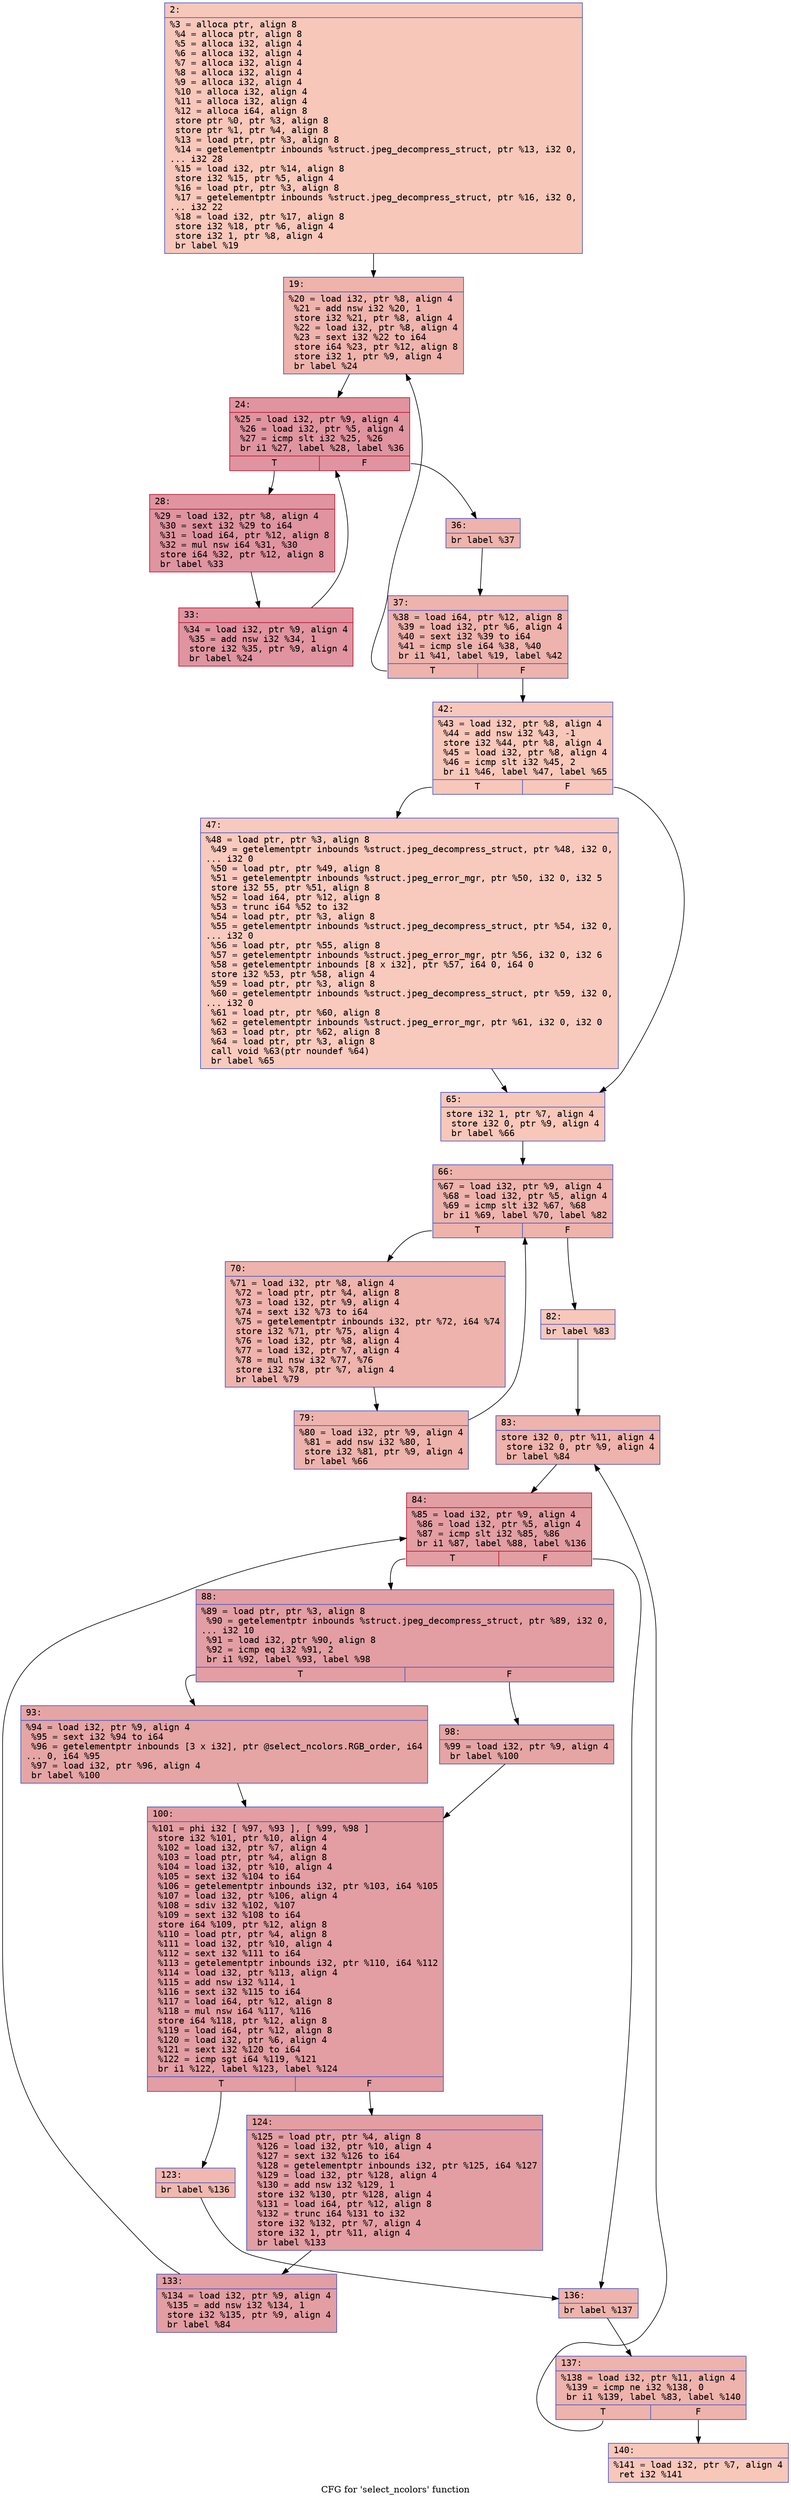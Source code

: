 digraph "CFG for 'select_ncolors' function" {
	label="CFG for 'select_ncolors' function";

	Node0x600002355860 [shape=record,color="#3d50c3ff", style=filled, fillcolor="#ec7f6370" fontname="Courier",label="{2:\l|  %3 = alloca ptr, align 8\l  %4 = alloca ptr, align 8\l  %5 = alloca i32, align 4\l  %6 = alloca i32, align 4\l  %7 = alloca i32, align 4\l  %8 = alloca i32, align 4\l  %9 = alloca i32, align 4\l  %10 = alloca i32, align 4\l  %11 = alloca i32, align 4\l  %12 = alloca i64, align 8\l  store ptr %0, ptr %3, align 8\l  store ptr %1, ptr %4, align 8\l  %13 = load ptr, ptr %3, align 8\l  %14 = getelementptr inbounds %struct.jpeg_decompress_struct, ptr %13, i32 0,\l... i32 28\l  %15 = load i32, ptr %14, align 8\l  store i32 %15, ptr %5, align 4\l  %16 = load ptr, ptr %3, align 8\l  %17 = getelementptr inbounds %struct.jpeg_decompress_struct, ptr %16, i32 0,\l... i32 22\l  %18 = load i32, ptr %17, align 8\l  store i32 %18, ptr %6, align 4\l  store i32 1, ptr %8, align 4\l  br label %19\l}"];
	Node0x600002355860 -> Node0x6000023558b0[tooltip="2 -> 19\nProbability 100.00%" ];
	Node0x6000023558b0 [shape=record,color="#3d50c3ff", style=filled, fillcolor="#d6524470" fontname="Courier",label="{19:\l|  %20 = load i32, ptr %8, align 4\l  %21 = add nsw i32 %20, 1\l  store i32 %21, ptr %8, align 4\l  %22 = load i32, ptr %8, align 4\l  %23 = sext i32 %22 to i64\l  store i64 %23, ptr %12, align 8\l  store i32 1, ptr %9, align 4\l  br label %24\l}"];
	Node0x6000023558b0 -> Node0x600002355900[tooltip="19 -> 24\nProbability 100.00%" ];
	Node0x600002355900 [shape=record,color="#b70d28ff", style=filled, fillcolor="#b70d2870" fontname="Courier",label="{24:\l|  %25 = load i32, ptr %9, align 4\l  %26 = load i32, ptr %5, align 4\l  %27 = icmp slt i32 %25, %26\l  br i1 %27, label %28, label %36\l|{<s0>T|<s1>F}}"];
	Node0x600002355900:s0 -> Node0x600002355950[tooltip="24 -> 28\nProbability 96.88%" ];
	Node0x600002355900:s1 -> Node0x6000023559f0[tooltip="24 -> 36\nProbability 3.12%" ];
	Node0x600002355950 [shape=record,color="#b70d28ff", style=filled, fillcolor="#b70d2870" fontname="Courier",label="{28:\l|  %29 = load i32, ptr %8, align 4\l  %30 = sext i32 %29 to i64\l  %31 = load i64, ptr %12, align 8\l  %32 = mul nsw i64 %31, %30\l  store i64 %32, ptr %12, align 8\l  br label %33\l}"];
	Node0x600002355950 -> Node0x6000023559a0[tooltip="28 -> 33\nProbability 100.00%" ];
	Node0x6000023559a0 [shape=record,color="#b70d28ff", style=filled, fillcolor="#b70d2870" fontname="Courier",label="{33:\l|  %34 = load i32, ptr %9, align 4\l  %35 = add nsw i32 %34, 1\l  store i32 %35, ptr %9, align 4\l  br label %24\l}"];
	Node0x6000023559a0 -> Node0x600002355900[tooltip="33 -> 24\nProbability 100.00%" ];
	Node0x6000023559f0 [shape=record,color="#3d50c3ff", style=filled, fillcolor="#d6524470" fontname="Courier",label="{36:\l|  br label %37\l}"];
	Node0x6000023559f0 -> Node0x600002355a40[tooltip="36 -> 37\nProbability 100.00%" ];
	Node0x600002355a40 [shape=record,color="#3d50c3ff", style=filled, fillcolor="#d6524470" fontname="Courier",label="{37:\l|  %38 = load i64, ptr %12, align 8\l  %39 = load i32, ptr %6, align 4\l  %40 = sext i32 %39 to i64\l  %41 = icmp sle i64 %38, %40\l  br i1 %41, label %19, label %42\l|{<s0>T|<s1>F}}"];
	Node0x600002355a40:s0 -> Node0x6000023558b0[tooltip="37 -> 19\nProbability 96.88%" ];
	Node0x600002355a40:s1 -> Node0x600002355a90[tooltip="37 -> 42\nProbability 3.12%" ];
	Node0x600002355a90 [shape=record,color="#3d50c3ff", style=filled, fillcolor="#ec7f6370" fontname="Courier",label="{42:\l|  %43 = load i32, ptr %8, align 4\l  %44 = add nsw i32 %43, -1\l  store i32 %44, ptr %8, align 4\l  %45 = load i32, ptr %8, align 4\l  %46 = icmp slt i32 %45, 2\l  br i1 %46, label %47, label %65\l|{<s0>T|<s1>F}}"];
	Node0x600002355a90:s0 -> Node0x600002355ae0[tooltip="42 -> 47\nProbability 50.00%" ];
	Node0x600002355a90:s1 -> Node0x600002355b30[tooltip="42 -> 65\nProbability 50.00%" ];
	Node0x600002355ae0 [shape=record,color="#3d50c3ff", style=filled, fillcolor="#ef886b70" fontname="Courier",label="{47:\l|  %48 = load ptr, ptr %3, align 8\l  %49 = getelementptr inbounds %struct.jpeg_decompress_struct, ptr %48, i32 0,\l... i32 0\l  %50 = load ptr, ptr %49, align 8\l  %51 = getelementptr inbounds %struct.jpeg_error_mgr, ptr %50, i32 0, i32 5\l  store i32 55, ptr %51, align 8\l  %52 = load i64, ptr %12, align 8\l  %53 = trunc i64 %52 to i32\l  %54 = load ptr, ptr %3, align 8\l  %55 = getelementptr inbounds %struct.jpeg_decompress_struct, ptr %54, i32 0,\l... i32 0\l  %56 = load ptr, ptr %55, align 8\l  %57 = getelementptr inbounds %struct.jpeg_error_mgr, ptr %56, i32 0, i32 6\l  %58 = getelementptr inbounds [8 x i32], ptr %57, i64 0, i64 0\l  store i32 %53, ptr %58, align 4\l  %59 = load ptr, ptr %3, align 8\l  %60 = getelementptr inbounds %struct.jpeg_decompress_struct, ptr %59, i32 0,\l... i32 0\l  %61 = load ptr, ptr %60, align 8\l  %62 = getelementptr inbounds %struct.jpeg_error_mgr, ptr %61, i32 0, i32 0\l  %63 = load ptr, ptr %62, align 8\l  %64 = load ptr, ptr %3, align 8\l  call void %63(ptr noundef %64)\l  br label %65\l}"];
	Node0x600002355ae0 -> Node0x600002355b30[tooltip="47 -> 65\nProbability 100.00%" ];
	Node0x600002355b30 [shape=record,color="#3d50c3ff", style=filled, fillcolor="#ec7f6370" fontname="Courier",label="{65:\l|  store i32 1, ptr %7, align 4\l  store i32 0, ptr %9, align 4\l  br label %66\l}"];
	Node0x600002355b30 -> Node0x600002355b80[tooltip="65 -> 66\nProbability 100.00%" ];
	Node0x600002355b80 [shape=record,color="#3d50c3ff", style=filled, fillcolor="#d6524470" fontname="Courier",label="{66:\l|  %67 = load i32, ptr %9, align 4\l  %68 = load i32, ptr %5, align 4\l  %69 = icmp slt i32 %67, %68\l  br i1 %69, label %70, label %82\l|{<s0>T|<s1>F}}"];
	Node0x600002355b80:s0 -> Node0x600002355bd0[tooltip="66 -> 70\nProbability 96.88%" ];
	Node0x600002355b80:s1 -> Node0x600002355c70[tooltip="66 -> 82\nProbability 3.12%" ];
	Node0x600002355bd0 [shape=record,color="#3d50c3ff", style=filled, fillcolor="#d6524470" fontname="Courier",label="{70:\l|  %71 = load i32, ptr %8, align 4\l  %72 = load ptr, ptr %4, align 8\l  %73 = load i32, ptr %9, align 4\l  %74 = sext i32 %73 to i64\l  %75 = getelementptr inbounds i32, ptr %72, i64 %74\l  store i32 %71, ptr %75, align 4\l  %76 = load i32, ptr %8, align 4\l  %77 = load i32, ptr %7, align 4\l  %78 = mul nsw i32 %77, %76\l  store i32 %78, ptr %7, align 4\l  br label %79\l}"];
	Node0x600002355bd0 -> Node0x600002355c20[tooltip="70 -> 79\nProbability 100.00%" ];
	Node0x600002355c20 [shape=record,color="#3d50c3ff", style=filled, fillcolor="#d6524470" fontname="Courier",label="{79:\l|  %80 = load i32, ptr %9, align 4\l  %81 = add nsw i32 %80, 1\l  store i32 %81, ptr %9, align 4\l  br label %66\l}"];
	Node0x600002355c20 -> Node0x600002355b80[tooltip="79 -> 66\nProbability 100.00%" ];
	Node0x600002355c70 [shape=record,color="#3d50c3ff", style=filled, fillcolor="#ec7f6370" fontname="Courier",label="{82:\l|  br label %83\l}"];
	Node0x600002355c70 -> Node0x600002355cc0[tooltip="82 -> 83\nProbability 100.00%" ];
	Node0x600002355cc0 [shape=record,color="#3d50c3ff", style=filled, fillcolor="#d6524470" fontname="Courier",label="{83:\l|  store i32 0, ptr %11, align 4\l  store i32 0, ptr %9, align 4\l  br label %84\l}"];
	Node0x600002355cc0 -> Node0x600002355d10[tooltip="83 -> 84\nProbability 100.00%" ];
	Node0x600002355d10 [shape=record,color="#b70d28ff", style=filled, fillcolor="#be242e70" fontname="Courier",label="{84:\l|  %85 = load i32, ptr %9, align 4\l  %86 = load i32, ptr %5, align 4\l  %87 = icmp slt i32 %85, %86\l  br i1 %87, label %88, label %136\l|{<s0>T|<s1>F}}"];
	Node0x600002355d10:s0 -> Node0x600002355d60[tooltip="84 -> 88\nProbability 96.88%" ];
	Node0x600002355d10:s1 -> Node0x600002355f90[tooltip="84 -> 136\nProbability 3.12%" ];
	Node0x600002355d60 [shape=record,color="#3d50c3ff", style=filled, fillcolor="#be242e70" fontname="Courier",label="{88:\l|  %89 = load ptr, ptr %3, align 8\l  %90 = getelementptr inbounds %struct.jpeg_decompress_struct, ptr %89, i32 0,\l... i32 10\l  %91 = load i32, ptr %90, align 8\l  %92 = icmp eq i32 %91, 2\l  br i1 %92, label %93, label %98\l|{<s0>T|<s1>F}}"];
	Node0x600002355d60:s0 -> Node0x600002355db0[tooltip="88 -> 93\nProbability 50.00%" ];
	Node0x600002355d60:s1 -> Node0x600002355e00[tooltip="88 -> 98\nProbability 50.00%" ];
	Node0x600002355db0 [shape=record,color="#3d50c3ff", style=filled, fillcolor="#c5333470" fontname="Courier",label="{93:\l|  %94 = load i32, ptr %9, align 4\l  %95 = sext i32 %94 to i64\l  %96 = getelementptr inbounds [3 x i32], ptr @select_ncolors.RGB_order, i64\l... 0, i64 %95\l  %97 = load i32, ptr %96, align 4\l  br label %100\l}"];
	Node0x600002355db0 -> Node0x600002355e50[tooltip="93 -> 100\nProbability 100.00%" ];
	Node0x600002355e00 [shape=record,color="#3d50c3ff", style=filled, fillcolor="#c5333470" fontname="Courier",label="{98:\l|  %99 = load i32, ptr %9, align 4\l  br label %100\l}"];
	Node0x600002355e00 -> Node0x600002355e50[tooltip="98 -> 100\nProbability 100.00%" ];
	Node0x600002355e50 [shape=record,color="#3d50c3ff", style=filled, fillcolor="#be242e70" fontname="Courier",label="{100:\l|  %101 = phi i32 [ %97, %93 ], [ %99, %98 ]\l  store i32 %101, ptr %10, align 4\l  %102 = load i32, ptr %7, align 4\l  %103 = load ptr, ptr %4, align 8\l  %104 = load i32, ptr %10, align 4\l  %105 = sext i32 %104 to i64\l  %106 = getelementptr inbounds i32, ptr %103, i64 %105\l  %107 = load i32, ptr %106, align 4\l  %108 = sdiv i32 %102, %107\l  %109 = sext i32 %108 to i64\l  store i64 %109, ptr %12, align 8\l  %110 = load ptr, ptr %4, align 8\l  %111 = load i32, ptr %10, align 4\l  %112 = sext i32 %111 to i64\l  %113 = getelementptr inbounds i32, ptr %110, i64 %112\l  %114 = load i32, ptr %113, align 4\l  %115 = add nsw i32 %114, 1\l  %116 = sext i32 %115 to i64\l  %117 = load i64, ptr %12, align 8\l  %118 = mul nsw i64 %117, %116\l  store i64 %118, ptr %12, align 8\l  %119 = load i64, ptr %12, align 8\l  %120 = load i32, ptr %6, align 4\l  %121 = sext i32 %120 to i64\l  %122 = icmp sgt i64 %119, %121\l  br i1 %122, label %123, label %124\l|{<s0>T|<s1>F}}"];
	Node0x600002355e50:s0 -> Node0x600002355ea0[tooltip="100 -> 123\nProbability 3.12%" ];
	Node0x600002355e50:s1 -> Node0x600002355ef0[tooltip="100 -> 124\nProbability 96.88%" ];
	Node0x600002355ea0 [shape=record,color="#3d50c3ff", style=filled, fillcolor="#dc5d4a70" fontname="Courier",label="{123:\l|  br label %136\l}"];
	Node0x600002355ea0 -> Node0x600002355f90[tooltip="123 -> 136\nProbability 100.00%" ];
	Node0x600002355ef0 [shape=record,color="#3d50c3ff", style=filled, fillcolor="#be242e70" fontname="Courier",label="{124:\l|  %125 = load ptr, ptr %4, align 8\l  %126 = load i32, ptr %10, align 4\l  %127 = sext i32 %126 to i64\l  %128 = getelementptr inbounds i32, ptr %125, i64 %127\l  %129 = load i32, ptr %128, align 4\l  %130 = add nsw i32 %129, 1\l  store i32 %130, ptr %128, align 4\l  %131 = load i64, ptr %12, align 8\l  %132 = trunc i64 %131 to i32\l  store i32 %132, ptr %7, align 4\l  store i32 1, ptr %11, align 4\l  br label %133\l}"];
	Node0x600002355ef0 -> Node0x600002355f40[tooltip="124 -> 133\nProbability 100.00%" ];
	Node0x600002355f40 [shape=record,color="#3d50c3ff", style=filled, fillcolor="#be242e70" fontname="Courier",label="{133:\l|  %134 = load i32, ptr %9, align 4\l  %135 = add nsw i32 %134, 1\l  store i32 %135, ptr %9, align 4\l  br label %84\l}"];
	Node0x600002355f40 -> Node0x600002355d10[tooltip="133 -> 84\nProbability 100.00%" ];
	Node0x600002355f90 [shape=record,color="#3d50c3ff", style=filled, fillcolor="#d6524470" fontname="Courier",label="{136:\l|  br label %137\l}"];
	Node0x600002355f90 -> Node0x600002355fe0[tooltip="136 -> 137\nProbability 100.00%" ];
	Node0x600002355fe0 [shape=record,color="#3d50c3ff", style=filled, fillcolor="#d6524470" fontname="Courier",label="{137:\l|  %138 = load i32, ptr %11, align 4\l  %139 = icmp ne i32 %138, 0\l  br i1 %139, label %83, label %140\l|{<s0>T|<s1>F}}"];
	Node0x600002355fe0:s0 -> Node0x600002355cc0[tooltip="137 -> 83\nProbability 96.88%" ];
	Node0x600002355fe0:s1 -> Node0x600002356030[tooltip="137 -> 140\nProbability 3.12%" ];
	Node0x600002356030 [shape=record,color="#3d50c3ff", style=filled, fillcolor="#ec7f6370" fontname="Courier",label="{140:\l|  %141 = load i32, ptr %7, align 4\l  ret i32 %141\l}"];
}
